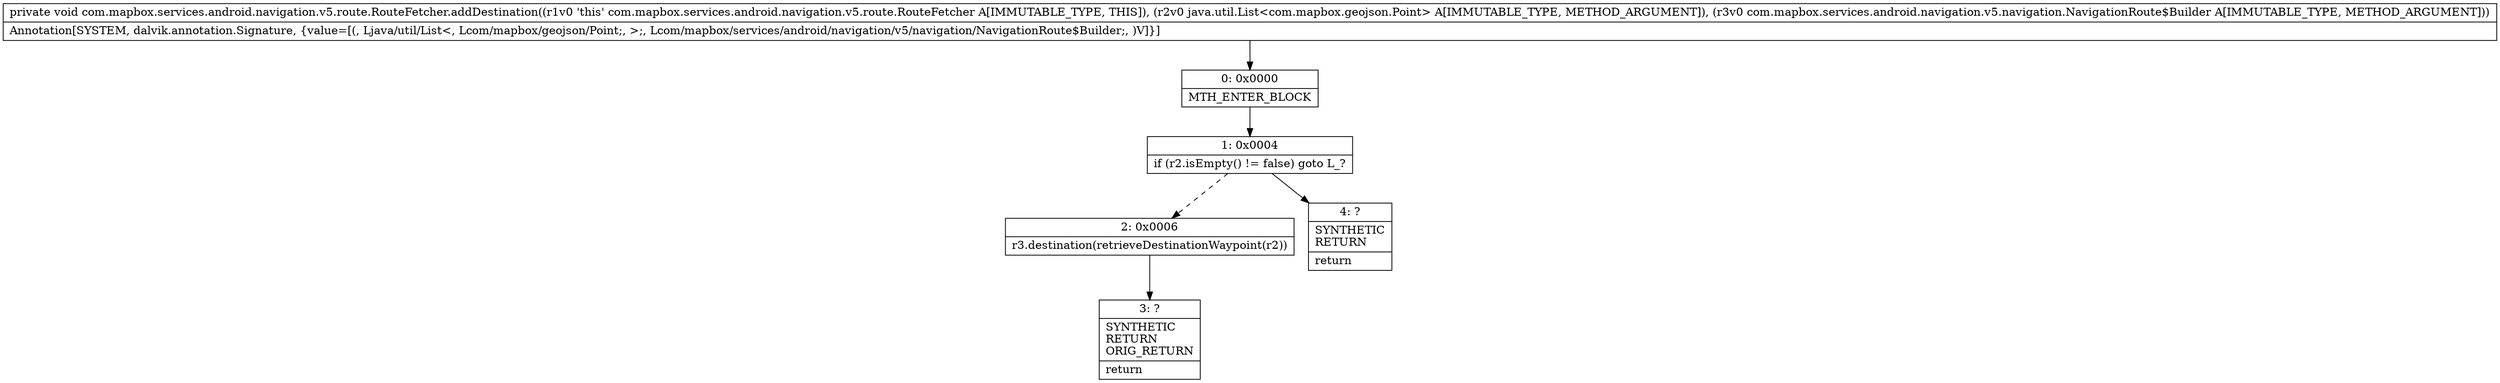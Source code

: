 digraph "CFG forcom.mapbox.services.android.navigation.v5.route.RouteFetcher.addDestination(Ljava\/util\/List;Lcom\/mapbox\/services\/android\/navigation\/v5\/navigation\/NavigationRoute$Builder;)V" {
Node_0 [shape=record,label="{0\:\ 0x0000|MTH_ENTER_BLOCK\l}"];
Node_1 [shape=record,label="{1\:\ 0x0004|if (r2.isEmpty() != false) goto L_?\l}"];
Node_2 [shape=record,label="{2\:\ 0x0006|r3.destination(retrieveDestinationWaypoint(r2))\l}"];
Node_3 [shape=record,label="{3\:\ ?|SYNTHETIC\lRETURN\lORIG_RETURN\l|return\l}"];
Node_4 [shape=record,label="{4\:\ ?|SYNTHETIC\lRETURN\l|return\l}"];
MethodNode[shape=record,label="{private void com.mapbox.services.android.navigation.v5.route.RouteFetcher.addDestination((r1v0 'this' com.mapbox.services.android.navigation.v5.route.RouteFetcher A[IMMUTABLE_TYPE, THIS]), (r2v0 java.util.List\<com.mapbox.geojson.Point\> A[IMMUTABLE_TYPE, METHOD_ARGUMENT]), (r3v0 com.mapbox.services.android.navigation.v5.navigation.NavigationRoute$Builder A[IMMUTABLE_TYPE, METHOD_ARGUMENT]))  | Annotation[SYSTEM, dalvik.annotation.Signature, \{value=[(, Ljava\/util\/List\<, Lcom\/mapbox\/geojson\/Point;, \>;, Lcom\/mapbox\/services\/android\/navigation\/v5\/navigation\/NavigationRoute$Builder;, )V]\}]\l}"];
MethodNode -> Node_0;
Node_0 -> Node_1;
Node_1 -> Node_2[style=dashed];
Node_1 -> Node_4;
Node_2 -> Node_3;
}

